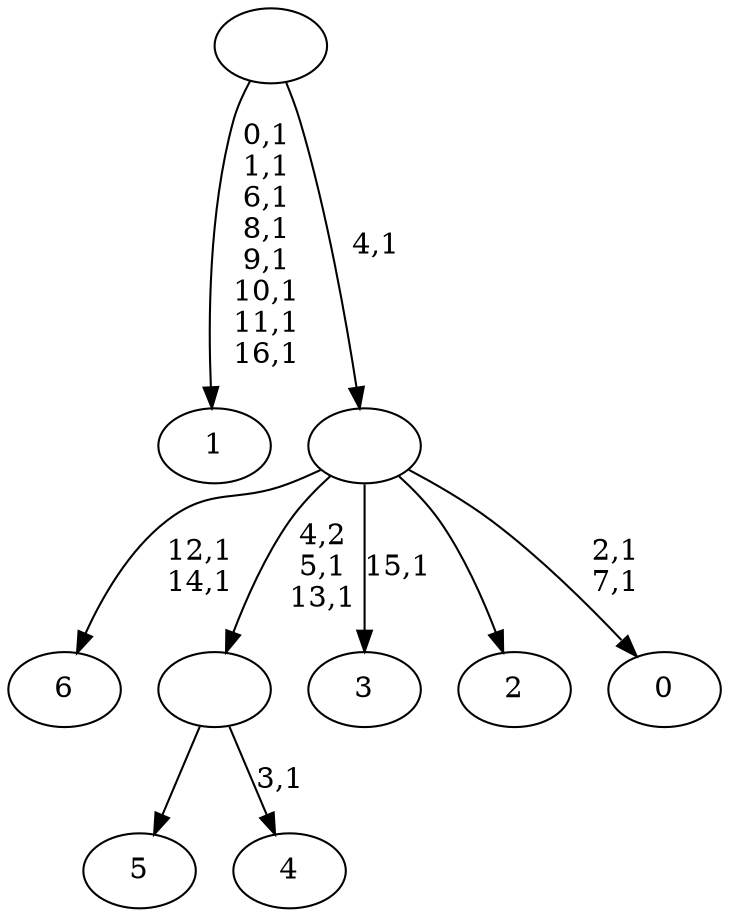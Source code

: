 digraph T {
	24 [label="6"]
	21 [label="5"]
	20 [label="4"]
	18 [label=""]
	16 [label="3"]
	14 [label="2"]
	13 [label="1"]
	4 [label="0"]
	1 [label=""]
	0 [label=""]
	18 -> 20 [label="3,1"]
	18 -> 21 [label=""]
	1 -> 4 [label="2,1\n7,1"]
	1 -> 16 [label="15,1"]
	1 -> 18 [label="4,2\n5,1\n13,1"]
	1 -> 24 [label="12,1\n14,1"]
	1 -> 14 [label=""]
	0 -> 13 [label="0,1\n1,1\n6,1\n8,1\n9,1\n10,1\n11,1\n16,1"]
	0 -> 1 [label="4,1"]
}
